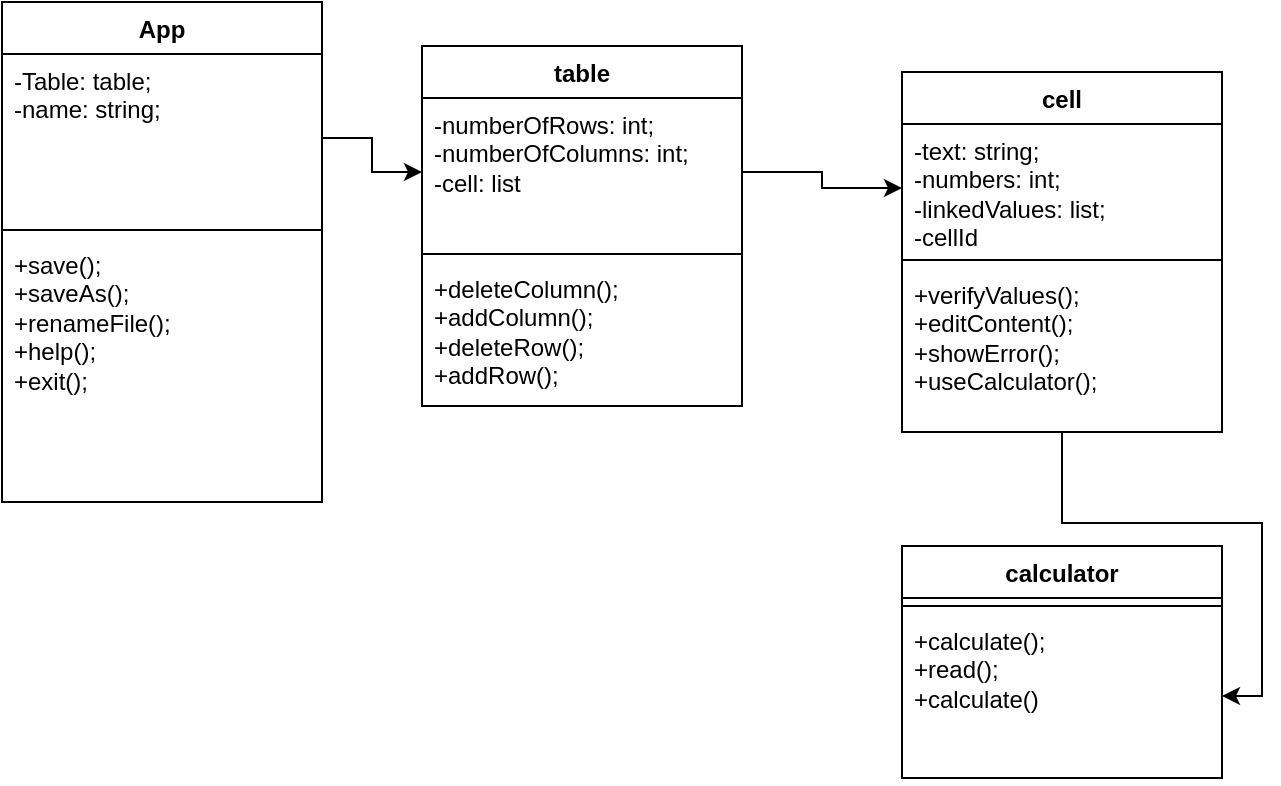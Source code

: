 <mxfile version="22.0.6" type="github">
  <diagram id="C5RBs43oDa-KdzZeNtuy" name="Page-1">
    <mxGraphModel dx="1114" dy="1930" grid="1" gridSize="10" guides="1" tooltips="1" connect="1" arrows="1" fold="1" page="1" pageScale="1" pageWidth="827" pageHeight="1169" math="0" shadow="0">
      <root>
        <mxCell id="WIyWlLk6GJQsqaUBKTNV-0" />
        <mxCell id="WIyWlLk6GJQsqaUBKTNV-1" parent="WIyWlLk6GJQsqaUBKTNV-0" />
        <mxCell id="eJc9vLfCi4XZR2G2uxNs-0" value="App" style="swimlane;fontStyle=1;align=center;verticalAlign=top;childLayout=stackLayout;horizontal=1;startSize=26;horizontalStack=0;resizeParent=1;resizeParentMax=0;resizeLast=0;collapsible=1;marginBottom=0;whiteSpace=wrap;html=1;" vertex="1" parent="WIyWlLk6GJQsqaUBKTNV-1">
          <mxGeometry x="160" y="-122" width="160" height="250" as="geometry" />
        </mxCell>
        <mxCell id="eJc9vLfCi4XZR2G2uxNs-1" value="-Table: table;&lt;br&gt;-name: string;&lt;br&gt;" style="text;strokeColor=none;fillColor=none;align=left;verticalAlign=top;spacingLeft=4;spacingRight=4;overflow=hidden;rotatable=0;points=[[0,0.5],[1,0.5]];portConstraint=eastwest;whiteSpace=wrap;html=1;" vertex="1" parent="eJc9vLfCi4XZR2G2uxNs-0">
          <mxGeometry y="26" width="160" height="84" as="geometry" />
        </mxCell>
        <mxCell id="eJc9vLfCi4XZR2G2uxNs-2" value="" style="line;strokeWidth=1;fillColor=none;align=left;verticalAlign=middle;spacingTop=-1;spacingLeft=3;spacingRight=3;rotatable=0;labelPosition=right;points=[];portConstraint=eastwest;strokeColor=inherit;" vertex="1" parent="eJc9vLfCi4XZR2G2uxNs-0">
          <mxGeometry y="110" width="160" height="8" as="geometry" />
        </mxCell>
        <mxCell id="eJc9vLfCi4XZR2G2uxNs-3" value="+save();&lt;br&gt;+saveAs();&lt;br&gt;+renameFile();&lt;br&gt;+help();&lt;br&gt;+exit();" style="text;strokeColor=none;fillColor=none;align=left;verticalAlign=top;spacingLeft=4;spacingRight=4;overflow=hidden;rotatable=0;points=[[0,0.5],[1,0.5]];portConstraint=eastwest;whiteSpace=wrap;html=1;" vertex="1" parent="eJc9vLfCi4XZR2G2uxNs-0">
          <mxGeometry y="118" width="160" height="132" as="geometry" />
        </mxCell>
        <mxCell id="eJc9vLfCi4XZR2G2uxNs-4" value="table" style="swimlane;fontStyle=1;align=center;verticalAlign=top;childLayout=stackLayout;horizontal=1;startSize=26;horizontalStack=0;resizeParent=1;resizeParentMax=0;resizeLast=0;collapsible=1;marginBottom=0;whiteSpace=wrap;html=1;" vertex="1" parent="WIyWlLk6GJQsqaUBKTNV-1">
          <mxGeometry x="370" y="-100" width="160" height="180" as="geometry" />
        </mxCell>
        <mxCell id="eJc9vLfCi4XZR2G2uxNs-5" value="-numberOfRows: int;&lt;br style=&quot;border-color: var(--border-color);&quot;&gt;-numberOfColumns: int;&lt;br&gt;-cell: list" style="text;strokeColor=none;fillColor=none;align=left;verticalAlign=top;spacingLeft=4;spacingRight=4;overflow=hidden;rotatable=0;points=[[0,0.5],[1,0.5]];portConstraint=eastwest;whiteSpace=wrap;html=1;" vertex="1" parent="eJc9vLfCi4XZR2G2uxNs-4">
          <mxGeometry y="26" width="160" height="74" as="geometry" />
        </mxCell>
        <mxCell id="eJc9vLfCi4XZR2G2uxNs-6" value="" style="line;strokeWidth=1;fillColor=none;align=left;verticalAlign=middle;spacingTop=-1;spacingLeft=3;spacingRight=3;rotatable=0;labelPosition=right;points=[];portConstraint=eastwest;strokeColor=inherit;" vertex="1" parent="eJc9vLfCi4XZR2G2uxNs-4">
          <mxGeometry y="100" width="160" height="8" as="geometry" />
        </mxCell>
        <mxCell id="eJc9vLfCi4XZR2G2uxNs-7" value="+deleteColumn();&lt;br style=&quot;border-color: var(--border-color);&quot;&gt;+addColumn();&lt;br style=&quot;border-color: var(--border-color);&quot;&gt;+deleteRow();&lt;br style=&quot;border-color: var(--border-color);&quot;&gt;+addRow();" style="text;strokeColor=none;fillColor=none;align=left;verticalAlign=top;spacingLeft=4;spacingRight=4;overflow=hidden;rotatable=0;points=[[0,0.5],[1,0.5]];portConstraint=eastwest;whiteSpace=wrap;html=1;" vertex="1" parent="eJc9vLfCi4XZR2G2uxNs-4">
          <mxGeometry y="108" width="160" height="72" as="geometry" />
        </mxCell>
        <mxCell id="eJc9vLfCi4XZR2G2uxNs-8" value="calculator" style="swimlane;fontStyle=1;align=center;verticalAlign=top;childLayout=stackLayout;horizontal=1;startSize=26;horizontalStack=0;resizeParent=1;resizeParentMax=0;resizeLast=0;collapsible=1;marginBottom=0;whiteSpace=wrap;html=1;" vertex="1" parent="WIyWlLk6GJQsqaUBKTNV-1">
          <mxGeometry x="610" y="150" width="160" height="116" as="geometry" />
        </mxCell>
        <mxCell id="eJc9vLfCi4XZR2G2uxNs-10" value="" style="line;strokeWidth=1;fillColor=none;align=left;verticalAlign=middle;spacingTop=-1;spacingLeft=3;spacingRight=3;rotatable=0;labelPosition=right;points=[];portConstraint=eastwest;strokeColor=inherit;" vertex="1" parent="eJc9vLfCi4XZR2G2uxNs-8">
          <mxGeometry y="26" width="160" height="8" as="geometry" />
        </mxCell>
        <mxCell id="eJc9vLfCi4XZR2G2uxNs-11" value="+calculate();&lt;br&gt;+read();&lt;br style=&quot;border-color: var(--border-color);&quot;&gt;+calculate()" style="text;strokeColor=none;fillColor=none;align=left;verticalAlign=top;spacingLeft=4;spacingRight=4;overflow=hidden;rotatable=0;points=[[0,0.5],[1,0.5]];portConstraint=eastwest;whiteSpace=wrap;html=1;" vertex="1" parent="eJc9vLfCi4XZR2G2uxNs-8">
          <mxGeometry y="34" width="160" height="82" as="geometry" />
        </mxCell>
        <mxCell id="eJc9vLfCi4XZR2G2uxNs-23" value="" style="edgeStyle=orthogonalEdgeStyle;rounded=0;orthogonalLoop=1;jettySize=auto;html=1;" edge="1" parent="WIyWlLk6GJQsqaUBKTNV-1" source="eJc9vLfCi4XZR2G2uxNs-13" target="eJc9vLfCi4XZR2G2uxNs-11">
          <mxGeometry relative="1" as="geometry" />
        </mxCell>
        <mxCell id="eJc9vLfCi4XZR2G2uxNs-13" value="cell" style="swimlane;fontStyle=1;align=center;verticalAlign=top;childLayout=stackLayout;horizontal=1;startSize=26;horizontalStack=0;resizeParent=1;resizeParentMax=0;resizeLast=0;collapsible=1;marginBottom=0;whiteSpace=wrap;html=1;" vertex="1" parent="WIyWlLk6GJQsqaUBKTNV-1">
          <mxGeometry x="610" y="-87" width="160" height="180" as="geometry" />
        </mxCell>
        <mxCell id="eJc9vLfCi4XZR2G2uxNs-14" value="-text: string;&lt;br&gt;-numbers: int;&lt;br&gt;-linkedValues: list;&lt;br&gt;-cellId" style="text;strokeColor=none;fillColor=none;align=left;verticalAlign=top;spacingLeft=4;spacingRight=4;overflow=hidden;rotatable=0;points=[[0,0.5],[1,0.5]];portConstraint=eastwest;whiteSpace=wrap;html=1;" vertex="1" parent="eJc9vLfCi4XZR2G2uxNs-13">
          <mxGeometry y="26" width="160" height="64" as="geometry" />
        </mxCell>
        <mxCell id="eJc9vLfCi4XZR2G2uxNs-15" value="" style="line;strokeWidth=1;fillColor=none;align=left;verticalAlign=middle;spacingTop=-1;spacingLeft=3;spacingRight=3;rotatable=0;labelPosition=right;points=[];portConstraint=eastwest;strokeColor=inherit;" vertex="1" parent="eJc9vLfCi4XZR2G2uxNs-13">
          <mxGeometry y="90" width="160" height="8" as="geometry" />
        </mxCell>
        <mxCell id="eJc9vLfCi4XZR2G2uxNs-16" value="+verifyValues();&lt;br&gt;+editContent();&lt;br&gt;+showError();&lt;br&gt;+useCalculator();" style="text;strokeColor=none;fillColor=none;align=left;verticalAlign=top;spacingLeft=4;spacingRight=4;overflow=hidden;rotatable=0;points=[[0,0.5],[1,0.5]];portConstraint=eastwest;whiteSpace=wrap;html=1;" vertex="1" parent="eJc9vLfCi4XZR2G2uxNs-13">
          <mxGeometry y="98" width="160" height="82" as="geometry" />
        </mxCell>
        <mxCell id="eJc9vLfCi4XZR2G2uxNs-21" value="" style="edgeStyle=orthogonalEdgeStyle;rounded=0;orthogonalLoop=1;jettySize=auto;html=1;" edge="1" parent="WIyWlLk6GJQsqaUBKTNV-1" source="eJc9vLfCi4XZR2G2uxNs-1" target="eJc9vLfCi4XZR2G2uxNs-5">
          <mxGeometry relative="1" as="geometry" />
        </mxCell>
        <mxCell id="eJc9vLfCi4XZR2G2uxNs-22" value="" style="edgeStyle=orthogonalEdgeStyle;rounded=0;orthogonalLoop=1;jettySize=auto;html=1;" edge="1" parent="WIyWlLk6GJQsqaUBKTNV-1" source="eJc9vLfCi4XZR2G2uxNs-5" target="eJc9vLfCi4XZR2G2uxNs-14">
          <mxGeometry relative="1" as="geometry" />
        </mxCell>
      </root>
    </mxGraphModel>
  </diagram>
</mxfile>
